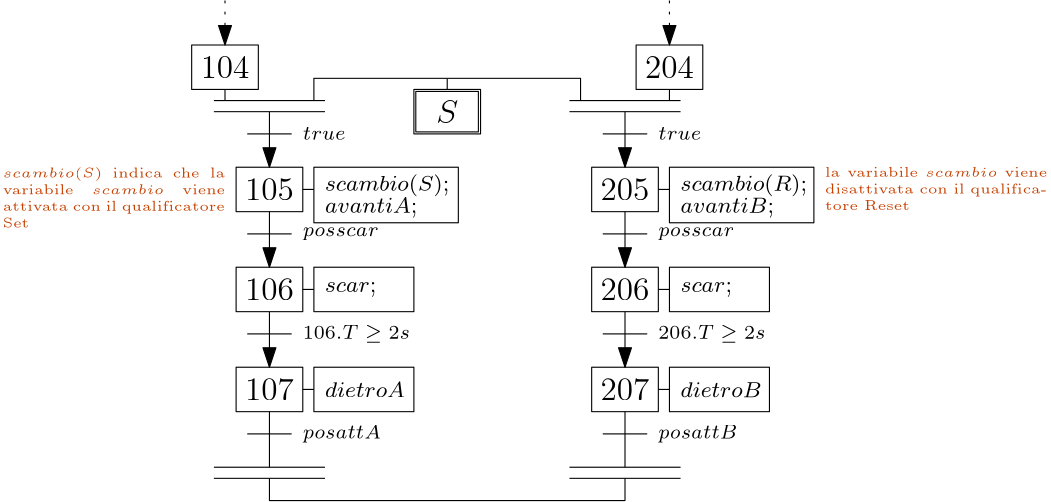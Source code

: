 <?xml version="1.0"?>
<!DOCTYPE ipe SYSTEM "ipe.dtd">
<ipe version="70218" creator="Ipe 7.2.28">
<info created="D:20241202202247" modified="D:20241202203151"/>
<ipestyle name="basic">
<symbol name="arrow/arc(spx)">
<path stroke="sym-stroke" fill="sym-stroke" pen="sym-pen">
0 0 m
-1 0.333 l
-1 -0.333 l
h
</path>
</symbol>
<symbol name="arrow/farc(spx)">
<path stroke="sym-stroke" fill="white" pen="sym-pen">
0 0 m
-1 0.333 l
-1 -0.333 l
h
</path>
</symbol>
<symbol name="arrow/ptarc(spx)">
<path stroke="sym-stroke" fill="sym-stroke" pen="sym-pen">
0 0 m
-1 0.333 l
-0.8 0 l
-1 -0.333 l
h
</path>
</symbol>
<symbol name="arrow/fptarc(spx)">
<path stroke="sym-stroke" fill="white" pen="sym-pen">
0 0 m
-1 0.333 l
-0.8 0 l
-1 -0.333 l
h
</path>
</symbol>
<symbol name="mark/circle(sx)" transformations="translations">
<path fill="sym-stroke">
0.6 0 0 0.6 0 0 e
0.4 0 0 0.4 0 0 e
</path>
</symbol>
<symbol name="mark/disk(sx)" transformations="translations">
<path fill="sym-stroke">
0.6 0 0 0.6 0 0 e
</path>
</symbol>
<symbol name="mark/fdisk(sfx)" transformations="translations">
<group>
<path fill="sym-fill">
0.5 0 0 0.5 0 0 e
</path>
<path fill="sym-stroke" fillrule="eofill">
0.6 0 0 0.6 0 0 e
0.4 0 0 0.4 0 0 e
</path>
</group>
</symbol>
<symbol name="mark/box(sx)" transformations="translations">
<path fill="sym-stroke" fillrule="eofill">
-0.6 -0.6 m
0.6 -0.6 l
0.6 0.6 l
-0.6 0.6 l
h
-0.4 -0.4 m
0.4 -0.4 l
0.4 0.4 l
-0.4 0.4 l
h
</path>
</symbol>
<symbol name="mark/square(sx)" transformations="translations">
<path fill="sym-stroke">
-0.6 -0.6 m
0.6 -0.6 l
0.6 0.6 l
-0.6 0.6 l
h
</path>
</symbol>
<symbol name="mark/fsquare(sfx)" transformations="translations">
<group>
<path fill="sym-fill">
-0.5 -0.5 m
0.5 -0.5 l
0.5 0.5 l
-0.5 0.5 l
h
</path>
<path fill="sym-stroke" fillrule="eofill">
-0.6 -0.6 m
0.6 -0.6 l
0.6 0.6 l
-0.6 0.6 l
h
-0.4 -0.4 m
0.4 -0.4 l
0.4 0.4 l
-0.4 0.4 l
h
</path>
</group>
</symbol>
<symbol name="mark/cross(sx)" transformations="translations">
<group>
<path fill="sym-stroke">
-0.43 -0.57 m
0.57 0.43 l
0.43 0.57 l
-0.57 -0.43 l
h
</path>
<path fill="sym-stroke">
-0.43 0.57 m
0.57 -0.43 l
0.43 -0.57 l
-0.57 0.43 l
h
</path>
</group>
</symbol>
<symbol name="arrow/fnormal(spx)">
<path stroke="sym-stroke" fill="white" pen="sym-pen">
0 0 m
-1 0.333 l
-1 -0.333 l
h
</path>
</symbol>
<symbol name="arrow/pointed(spx)">
<path stroke="sym-stroke" fill="sym-stroke" pen="sym-pen">
0 0 m
-1 0.333 l
-0.8 0 l
-1 -0.333 l
h
</path>
</symbol>
<symbol name="arrow/fpointed(spx)">
<path stroke="sym-stroke" fill="white" pen="sym-pen">
0 0 m
-1 0.333 l
-0.8 0 l
-1 -0.333 l
h
</path>
</symbol>
<symbol name="arrow/linear(spx)">
<path stroke="sym-stroke" pen="sym-pen">
-1 0.333 m
0 0 l
-1 -0.333 l
</path>
</symbol>
<symbol name="arrow/fdouble(spx)">
<path stroke="sym-stroke" fill="white" pen="sym-pen">
0 0 m
-1 0.333 l
-1 -0.333 l
h
-1 0 m
-2 0.333 l
-2 -0.333 l
h
</path>
</symbol>
<symbol name="arrow/double(spx)">
<path stroke="sym-stroke" fill="sym-stroke" pen="sym-pen">
0 0 m
-1 0.333 l
-1 -0.333 l
h
-1 0 m
-2 0.333 l
-2 -0.333 l
h
</path>
</symbol>
<symbol name="arrow/mid-normal(spx)">
<path stroke="sym-stroke" fill="sym-stroke" pen="sym-pen">
0.5 0 m
-0.5 0.333 l
-0.5 -0.333 l
h
</path>
</symbol>
<symbol name="arrow/mid-fnormal(spx)">
<path stroke="sym-stroke" fill="white" pen="sym-pen">
0.5 0 m
-0.5 0.333 l
-0.5 -0.333 l
h
</path>
</symbol>
<symbol name="arrow/mid-pointed(spx)">
<path stroke="sym-stroke" fill="sym-stroke" pen="sym-pen">
0.5 0 m
-0.5 0.333 l
-0.3 0 l
-0.5 -0.333 l
h
</path>
</symbol>
<symbol name="arrow/mid-fpointed(spx)">
<path stroke="sym-stroke" fill="white" pen="sym-pen">
0.5 0 m
-0.5 0.333 l
-0.3 0 l
-0.5 -0.333 l
h
</path>
</symbol>
<symbol name="arrow/mid-double(spx)">
<path stroke="sym-stroke" fill="sym-stroke" pen="sym-pen">
1 0 m
0 0.333 l
0 -0.333 l
h
0 0 m
-1 0.333 l
-1 -0.333 l
h
</path>
</symbol>
<symbol name="arrow/mid-fdouble(spx)">
<path stroke="sym-stroke" fill="white" pen="sym-pen">
1 0 m
0 0.333 l
0 -0.333 l
h
0 0 m
-1 0.333 l
-1 -0.333 l
h
</path>
</symbol>
<anglesize name="22.5 deg" value="22.5"/>
<anglesize name="30 deg" value="30"/>
<anglesize name="45 deg" value="45"/>
<anglesize name="60 deg" value="60"/>
<anglesize name="90 deg" value="90"/>
<arrowsize name="large" value="10"/>
<arrowsize name="small" value="5"/>
<arrowsize name="tiny" value="3"/>
<color name="blue" value="0 0 1"/>
<color name="brown" value="0.647 0.165 0.165"/>
<color name="darkblue" value="0 0 0.545"/>
<color name="darkcyan" value="0 0.545 0.545"/>
<color name="darkgray" value="0.663"/>
<color name="darkgreen" value="0 0.392 0"/>
<color name="darkmagenta" value="0.545 0 0.545"/>
<color name="darkorange" value="1 0.549 0"/>
<color name="darkred" value="0.545 0 0"/>
<color name="gold" value="1 0.843 0"/>
<color name="gray" value="0.745"/>
<color name="green" value="0 1 0"/>
<color name="lightblue" value="0.678 0.847 0.902"/>
<color name="lightcyan" value="0.878 1 1"/>
<color name="lightgray" value="0.827"/>
<color name="lightgreen" value="0.565 0.933 0.565"/>
<color name="lightyellow" value="1 1 0.878"/>
<color name="navy" value="0 0 0.502"/>
<color name="orange" value="1 0.647 0"/>
<color name="pink" value="1 0.753 0.796"/>
<color name="purple" value="0.627 0.125 0.941"/>
<color name="red" value="1 0 0"/>
<color name="seagreen" value="0.18 0.545 0.341"/>
<color name="turquoise" value="0.251 0.878 0.816"/>
<color name="violet" value="0.933 0.51 0.933"/>
<color name="yellow" value="1 1 0"/>
<dashstyle name="dash dot dotted" value="[4 2 1 2 1 2] 0"/>
<dashstyle name="dash dotted" value="[4 2 1 2] 0"/>
<dashstyle name="dashed" value="[4] 0"/>
<dashstyle name="dotted" value="[1 3] 0"/>
<gridsize name="10 pts (~3.5 mm)" value="10"/>
<gridsize name="14 pts (~5 mm)" value="14"/>
<gridsize name="16 pts (~6 mm)" value="16"/>
<gridsize name="20 pts (~7 mm)" value="20"/>
<gridsize name="28 pts (~10 mm)" value="28"/>
<gridsize name="32 pts (~12 mm)" value="32"/>
<gridsize name="4 pts" value="4"/>
<gridsize name="56 pts (~20 mm)" value="56"/>
<gridsize name="8 pts (~3 mm)" value="8"/>
<opacity name="10%" value="0.1"/>
<opacity name="30%" value="0.3"/>
<opacity name="50%" value="0.5"/>
<opacity name="75%" value="0.75"/>
<pen name="fat" value="1.2"/>
<pen name="heavier" value="0.8"/>
<pen name="ultrafat" value="2"/>
<symbolsize name="large" value="5"/>
<symbolsize name="small" value="2"/>
<symbolsize name="tiny" value="1.1"/>
<textsize name="Huge" value="\Huge"/>
<textsize name="LARGE" value="\LARGE"/>
<textsize name="Large" value="\Large"/>
<textsize name="footnote" value="\footnotesize"/>
<textsize name="huge" value="\huge"/>
<textsize name="large" value="\large"/>
<textsize name="script" value="\scriptsize"/>
<textsize name="small" value="\small"/>
<textsize name="tiny" value="\tiny"/>
<textstyle name="center" begin="\begin{center}" end="\end{center}"/>
<textstyle name="item" begin="\begin{itemize}\item{}" end="\end{itemize}"/>
<textstyle name="itemize" begin="\begin{itemize}" end="\end{itemize}"/>
<tiling name="falling" angle="-60" step="4" width="1"/>
<tiling name="rising" angle="30" step="4" width="1"/>
</ipestyle>
<page>
<layer name="alpha"/>
<view layers="alpha" active="alpha"/>
<path layer="alpha" matrix="1 0 0 1 16 16" stroke="black">
112 720 m
112 704 l
136 704 l
136 720 l
h
</path>
<path matrix="1 0 0 1 176 16" stroke="black">
112 720 m
112 704 l
136 704 l
136 720 l
h
</path>
<text matrix="1 0 0 1 16 16" transformations="translations" pos="124 712" stroke="black" type="label" width="17.559" height="7.704" depth="0" halign="center" valign="center" size="large" style="math">104</text>
<text matrix="1 0 0 1 176 16" transformations="translations" pos="124 712" stroke="black" type="label" width="17.559" height="7.704" depth="0" halign="center" valign="center" size="large" style="math">204</text>
<path stroke="0" dash="dotted" arrow="normal/normal">
140 752 m
140 736 l
</path>
<path stroke="0" dash="dotted" arrow="normal/normal">
300 752 m
300 736 l
</path>
<path matrix="1 0 0 1 32 8" stroke="black">
116 696 m
132 696 l
</path>
<path matrix="1 0 0 1 32 -28" stroke="black">
112 720 m
112 704 l
136 704 l
136 720 l
h
</path>
<text matrix="1 0 0 1 32 -28" transformations="translations" pos="124 712" stroke="black" type="label" width="17.559" height="7.704" depth="0" halign="center" valign="center" size="large" style="math">105</text>
<path matrix="1 0 0 1 32 12" stroke="black">
136 672 m
140 672 l
</path>
<path matrix="1.44444 0 0 1.25 -30.2222 -158" stroke="black">
140 680 m
140 664 l
176 664 l
176 680 l
h
</path>
<text matrix="1 0 0 1 52 -26.4823" transformations="translations" pos="124 712" stroke="black" type="label" width="44.706" height="5.98" depth="1.99" valign="center" size="footnote" style="math">scambio(S);</text>
<text matrix="1 0 0 1 44 -8" transformations="translations" pos="124 712" stroke="black" type="label" width="15.413" height="4.289" depth="0" valign="center" size="script" style="math">true</text>
<path matrix="1 0 0 1 32 8" stroke="black" arrow="normal/normal">
124 704 m
124 684 l
</path>
<path matrix="1 0 0 1 96 0" stroke="black">
112 720 m
112 704 l
136 704 l
136 720 l
h
</path>
<text matrix="1 0 0 1 96 0" transformations="translations" pos="124 712" stroke="black" type="label" width="7.895" height="8.169" depth="0" halign="center" valign="center" size="large" style="math">S</text>
<path matrix="0.938831 0 0 0.910054 103.538 64.0389" stroke="black">
112 720 m
112 704 l
136 704 l
136 720 l
h
</path>
<path stroke="0">
140 720 m
140 716 l
</path>
<path stroke="0">
136 716 m
176 716 l
</path>
<path stroke="0">
300 720 m
300 716 l
300 716 l
</path>
<path matrix="1 0 0 1 128 0" stroke="0">
136 716 m
176 716 l
</path>
<path stroke="0">
136 712 m
176 712 l
</path>
<path stroke="0">
264 712 m
304 712 l
</path>
<path stroke="0">
220 720 m
220 724 l
</path>
<path stroke="0">
220 724 m
172 724 l
172 716 l
</path>
<path stroke="0">
220 724 m
268 724 l
268 716 l
</path>
<text matrix="1 0 0 1 52 -34.4823" transformations="translations" pos="124 712" stroke="black" type="label" width="33.18" height="5.446" depth="1.55" valign="center" size="footnote" style="math">avantiA;</text>
<path matrix="1 0 0 1 160 8" stroke="black">
116 696 m
132 696 l
</path>
<path matrix="1 0 0 1 160 -28" stroke="black">
112 720 m
112 704 l
136 704 l
136 720 l
h
</path>
<text matrix="1 0 0 1 160 -28" transformations="translations" pos="124 712" stroke="black" type="label" width="17.559" height="7.704" depth="0" halign="center" valign="center" size="large" style="math">205</text>
<path matrix="1 0 0 1 160 12" stroke="black">
136 672 m
140 672 l
</path>
<path matrix="1.44444 0 0 1.25 97.7778 -158" stroke="black">
140 680 m
140 664 l
176 664 l
176 680 l
h
</path>
<text matrix="1 0 0 1 180 -26.4823" transformations="translations" pos="124 712" stroke="black" type="label" width="45.537" height="5.98" depth="1.99" valign="center" size="footnote" style="math">scambio(R);</text>
<text matrix="1 0 0 1 172 -8" transformations="translations" pos="124 712" stroke="black" type="label" width="15.413" height="4.289" depth="0" valign="center" size="script" style="math">true</text>
<path matrix="1 0 0 1 160 8" stroke="black" arrow="normal/normal">
124 704 m
124 684 l
</path>
<text matrix="1 0 0 1 180 -34.4823" transformations="translations" pos="124 712" stroke="black" type="label" width="33.617" height="5.446" depth="1.55" valign="center" size="footnote" style="math">avantiB;</text>
<text matrix="1 0 0 1 -124 -16" transformations="translations" pos="184 708" stroke="0.776 0.251 0" type="minipage" width="80" height="13.319" depth="8.35" valign="top" size="tiny">$scambio(S)$ indica che la variabile $scambio$ viene attivata con il qualificatore Set</text>
<text matrix="1 0 0 1 172 -16" transformations="translations" pos="184 708" stroke="0.776 0.251 0" type="minipage" width="80" height="10.194" depth="5.22" valign="top" size="tiny">la variabile $scambio$ viene disattivata con il qualificatore Reset</text>
<path matrix="1 0 0 1 32 -28" stroke="black">
116 696 m
132 696 l
</path>
<path matrix="1 0 0 1 32 -64" stroke="black">
112 720 m
112 704 l
136 704 l
136 720 l
h
</path>
<text matrix="1 0 0 1 32 -64" transformations="translations" pos="124 712" stroke="black" type="label" width="17.559" height="7.704" depth="0" halign="center" valign="center" size="large" style="math">106</text>
<path matrix="1 0 0 1 32 -24" stroke="black">
136 672 m
140 672 l
</path>
<text matrix="1 0 0 1 44 -44" transformations="translations" pos="124 712" stroke="black" type="label" width="27.355" height="3.009" depth="1.35" valign="center" size="script" style="math">posscar</text>
<path matrix="1 0 0 1 32 -28" stroke="black" arrow="normal/normal">
124 704 m
124 684 l
</path>
<path matrix="1 0 0 1 32 -24" stroke="black">
140 680 m
140 664 l
176 664 l
176 680 l
h
</path>
<text matrix="1 0 0 1 52 -64" transformations="translations" pos="124 712" stroke="black" type="label" width="18.491" height="3.431" depth="1.55" valign="center" size="footnote" style="math">scar;</text>
<path matrix="1 0 0 1 160 -28" stroke="black">
116 696 m
132 696 l
</path>
<path matrix="1 0 0 1 160 -64" stroke="black">
112 720 m
112 704 l
136 704 l
136 720 l
h
</path>
<text matrix="1 0 0 1 160 -64" transformations="translations" pos="124 712" stroke="black" type="label" width="17.559" height="7.704" depth="0" halign="center" valign="center" size="large" style="math">206</text>
<path matrix="1 0 0 1 160 -24" stroke="black">
136 672 m
140 672 l
</path>
<text matrix="1 0 0 1 172 -44" transformations="translations" pos="124 712" stroke="black" type="label" width="27.355" height="3.009" depth="1.35" valign="center" size="script" style="math">posscar</text>
<path matrix="1 0 0 1 160 -28" stroke="black" arrow="normal/normal">
124 704 m
124 684 l
</path>
<path matrix="1 0 0 1 160 -24" stroke="black">
140 680 m
140 664 l
176 664 l
176 680 l
h
</path>
<text matrix="1 0 0 1 180 -64" transformations="translations" pos="124 712" stroke="black" type="label" width="18.491" height="3.431" depth="1.55" valign="center" size="footnote" style="math">scar;</text>
<path matrix="1 0 0 1 32 -64" stroke="black">
116 696 m
132 696 l
</path>
<path matrix="1 0 0 1 32 -100" stroke="black">
112 720 m
112 704 l
136 704 l
136 720 l
h
</path>
<text matrix="1 0 0 1 32 -100" transformations="translations" pos="124 712" stroke="black" type="label" width="17.559" height="7.704" depth="0" halign="center" valign="center" size="large" style="math">107</text>
<path matrix="1 0 0 1 32 -60" stroke="black">
136 672 m
140 672 l
</path>
<text matrix="1 0 0 1 44 -80" transformations="translations" pos="124 712" stroke="black" type="label" width="38.551" height="4.784" depth="1.29" valign="center" size="script" style="math">106.T \ge 2s</text>
<path matrix="1 0 0 1 32 -64" stroke="black" arrow="normal/normal">
124 704 m
124 684 l
</path>
<path matrix="1 0 0 1 32 -60" stroke="black">
140 680 m
140 664 l
176 664 l
176 680 l
h
</path>
<path matrix="1 0 0 1 160 -64" stroke="black">
116 696 m
132 696 l
</path>
<path matrix="1 0 0 1 160 -100" stroke="black">
112 720 m
112 704 l
136 704 l
136 720 l
h
</path>
<path matrix="1 0 0 1 160 -60" stroke="black">
136 672 m
140 672 l
</path>
<text matrix="1 0 0 1 172 -80" transformations="translations" pos="124 712" stroke="black" type="label" width="38.551" height="4.784" depth="1.29" valign="center" size="script" style="math">206.T \ge 2s</text>
<path matrix="1 0 0 1 160 -64" stroke="black" arrow="normal/normal">
124 704 m
124 684 l
</path>
<path matrix="1 0 0 1 160 -60" stroke="black">
140 680 m
140 664 l
176 664 l
176 680 l
h
</path>
<text matrix="1 0 0 1 180 -100" transformations="translations" pos="124 712" stroke="black" type="label" width="29.157" height="5.535" depth="0" valign="center" size="footnote" style="math">dietroB</text>
<text matrix="1 0 0 1 160 -100" transformations="translations" pos="124 712" stroke="black" type="label" width="17.559" height="7.704" depth="0" halign="center" valign="center" size="large" style="math">207</text>
<text matrix="1 0 0 1 52 -100" transformations="translations" pos="124 712" stroke="black" type="label" width="28.719" height="5.535" depth="0" valign="center" size="footnote" style="math">dietroA</text>
<path matrix="1 0 0 1 32 -100" stroke="black">
116 696 m
132 696 l
</path>
<text matrix="1 0 0 1 44 -116" transformations="translations" pos="124 712" stroke="black" type="label" width="28.132" height="4.771" depth="1.35" valign="center" size="script" style="math">posattA</text>
<path matrix="1 0 0 1 32 -100" stroke="black">
124 704 m
124 684 l
</path>
<path matrix="1 0 0 1 160 -100" stroke="black">
116 696 m
132 696 l
</path>
<text matrix="1 0 0 1 172 -116" transformations="translations" pos="124 712" stroke="black" type="label" width="28.499" height="4.771" depth="1.35" valign="center" size="script" style="math">posattB</text>
<path matrix="1 0 0 1 160 -100" stroke="black">
124 704 m
124 684 l
</path>
<path matrix="1 0 0 1 0 -132" stroke="0">
136 716 m
176 716 l
</path>
<path matrix="1 0 0 1 128 -132" stroke="0">
136 716 m
176 716 l
</path>
<path matrix="1 0 0 1 0 -132" stroke="0">
136 712 m
176 712 l
</path>
<path matrix="1 0 0 1 0 -132" stroke="0">
264 712 m
304 712 l
</path>
<path stroke="0">
156 580 m
156 572 l
284 572 l
284 580 l
</path>
</page>
</ipe>
